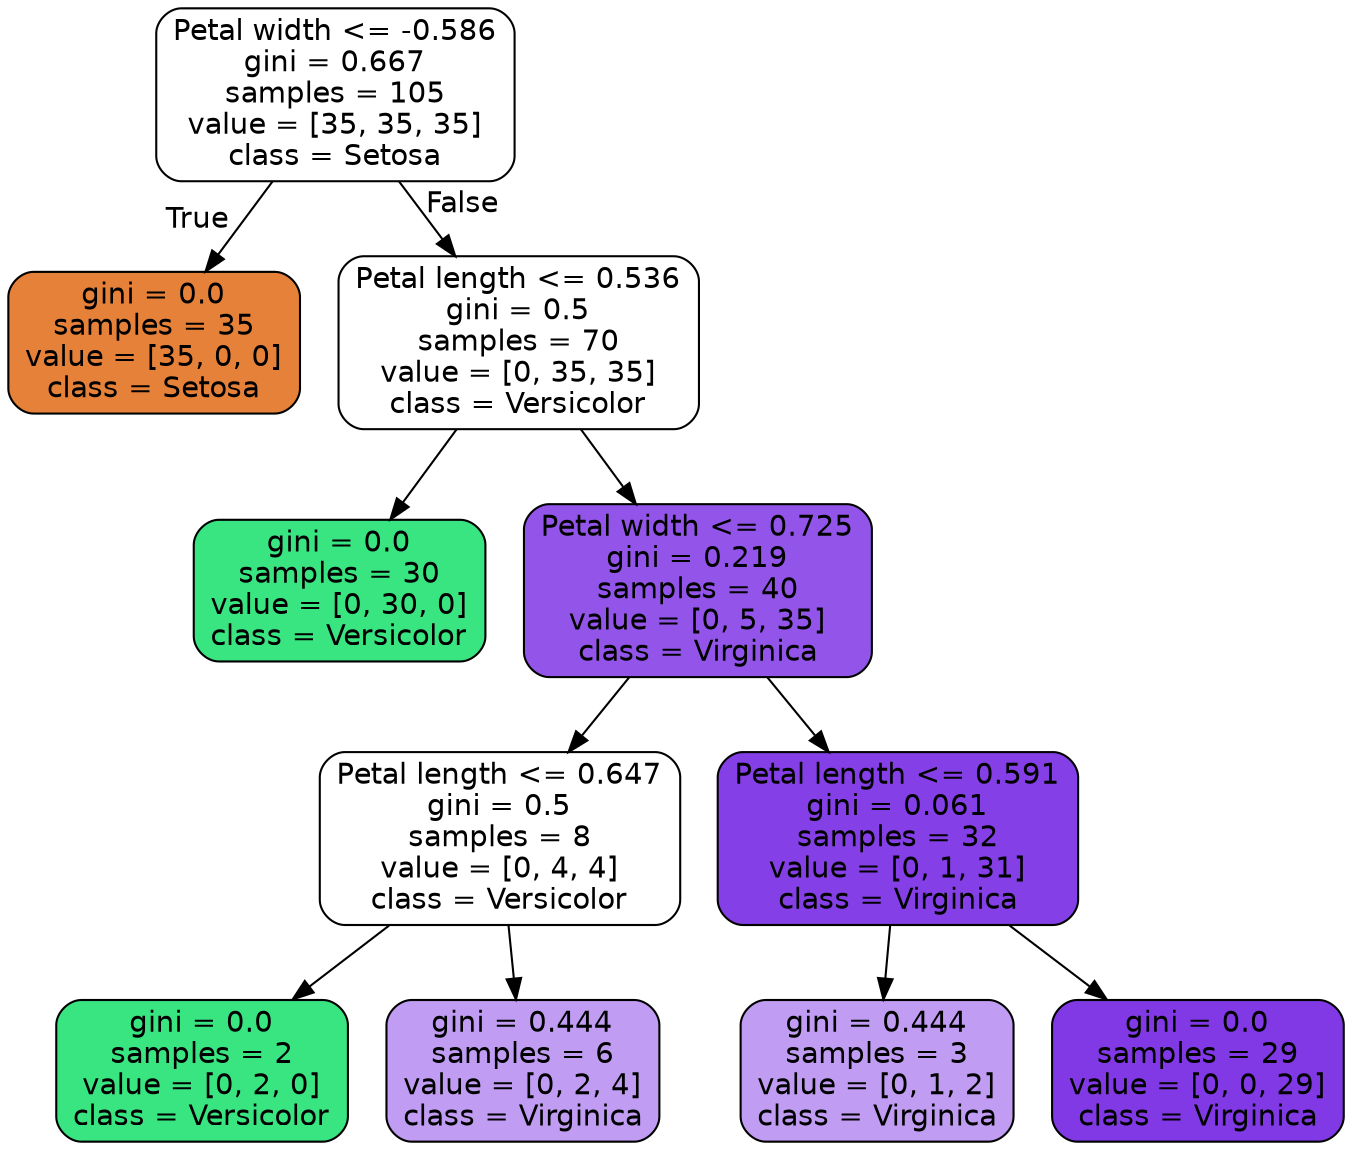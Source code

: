 digraph Tree {
node [shape=box, style="filled, rounded", color="black", fontname=helvetica] ;
edge [fontname=helvetica] ;
0 [label="Petal width <= -0.586\ngini = 0.667\nsamples = 105\nvalue = [35, 35, 35]\nclass = Setosa", fillcolor="#ffffff"] ;
1 [label="gini = 0.0\nsamples = 35\nvalue = [35, 0, 0]\nclass = Setosa", fillcolor="#e58139"] ;
0 -> 1 [labeldistance=2.5, labelangle=45, headlabel="True"] ;
2 [label="Petal length <= 0.536\ngini = 0.5\nsamples = 70\nvalue = [0, 35, 35]\nclass = Versicolor", fillcolor="#ffffff"] ;
0 -> 2 [labeldistance=2.5, labelangle=-45, headlabel="False"] ;
3 [label="gini = 0.0\nsamples = 30\nvalue = [0, 30, 0]\nclass = Versicolor", fillcolor="#39e581"] ;
2 -> 3 ;
4 [label="Petal width <= 0.725\ngini = 0.219\nsamples = 40\nvalue = [0, 5, 35]\nclass = Virginica", fillcolor="#9355e9"] ;
2 -> 4 ;
5 [label="Petal length <= 0.647\ngini = 0.5\nsamples = 8\nvalue = [0, 4, 4]\nclass = Versicolor", fillcolor="#ffffff"] ;
4 -> 5 ;
6 [label="gini = 0.0\nsamples = 2\nvalue = [0, 2, 0]\nclass = Versicolor", fillcolor="#39e581"] ;
5 -> 6 ;
7 [label="gini = 0.444\nsamples = 6\nvalue = [0, 2, 4]\nclass = Virginica", fillcolor="#c09cf2"] ;
5 -> 7 ;
8 [label="Petal length <= 0.591\ngini = 0.061\nsamples = 32\nvalue = [0, 1, 31]\nclass = Virginica", fillcolor="#853fe6"] ;
4 -> 8 ;
9 [label="gini = 0.444\nsamples = 3\nvalue = [0, 1, 2]\nclass = Virginica", fillcolor="#c09cf2"] ;
8 -> 9 ;
10 [label="gini = 0.0\nsamples = 29\nvalue = [0, 0, 29]\nclass = Virginica", fillcolor="#8139e5"] ;
8 -> 10 ;
}